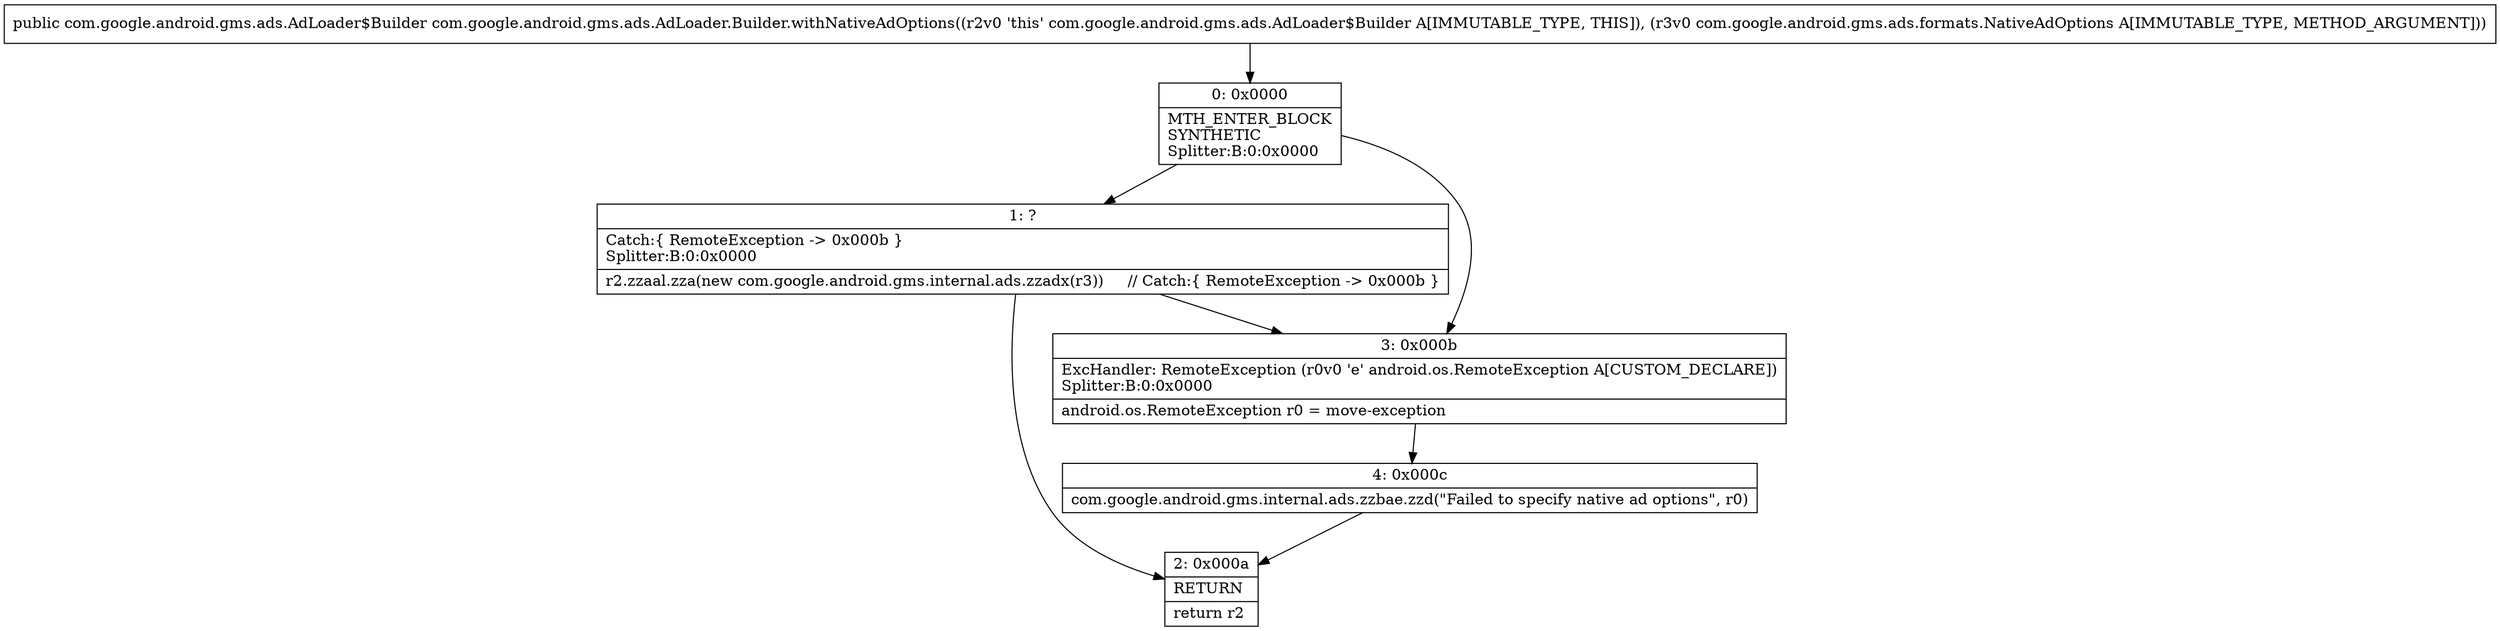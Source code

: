 digraph "CFG forcom.google.android.gms.ads.AdLoader.Builder.withNativeAdOptions(Lcom\/google\/android\/gms\/ads\/formats\/NativeAdOptions;)Lcom\/google\/android\/gms\/ads\/AdLoader$Builder;" {
Node_0 [shape=record,label="{0\:\ 0x0000|MTH_ENTER_BLOCK\lSYNTHETIC\lSplitter:B:0:0x0000\l}"];
Node_1 [shape=record,label="{1\:\ ?|Catch:\{ RemoteException \-\> 0x000b \}\lSplitter:B:0:0x0000\l|r2.zzaal.zza(new com.google.android.gms.internal.ads.zzadx(r3))     \/\/ Catch:\{ RemoteException \-\> 0x000b \}\l}"];
Node_2 [shape=record,label="{2\:\ 0x000a|RETURN\l|return r2\l}"];
Node_3 [shape=record,label="{3\:\ 0x000b|ExcHandler: RemoteException (r0v0 'e' android.os.RemoteException A[CUSTOM_DECLARE])\lSplitter:B:0:0x0000\l|android.os.RemoteException r0 = move\-exception\l}"];
Node_4 [shape=record,label="{4\:\ 0x000c|com.google.android.gms.internal.ads.zzbae.zzd(\"Failed to specify native ad options\", r0)\l}"];
MethodNode[shape=record,label="{public com.google.android.gms.ads.AdLoader$Builder com.google.android.gms.ads.AdLoader.Builder.withNativeAdOptions((r2v0 'this' com.google.android.gms.ads.AdLoader$Builder A[IMMUTABLE_TYPE, THIS]), (r3v0 com.google.android.gms.ads.formats.NativeAdOptions A[IMMUTABLE_TYPE, METHOD_ARGUMENT])) }"];
MethodNode -> Node_0;
Node_0 -> Node_1;
Node_0 -> Node_3;
Node_1 -> Node_2;
Node_1 -> Node_3;
Node_3 -> Node_4;
Node_4 -> Node_2;
}

